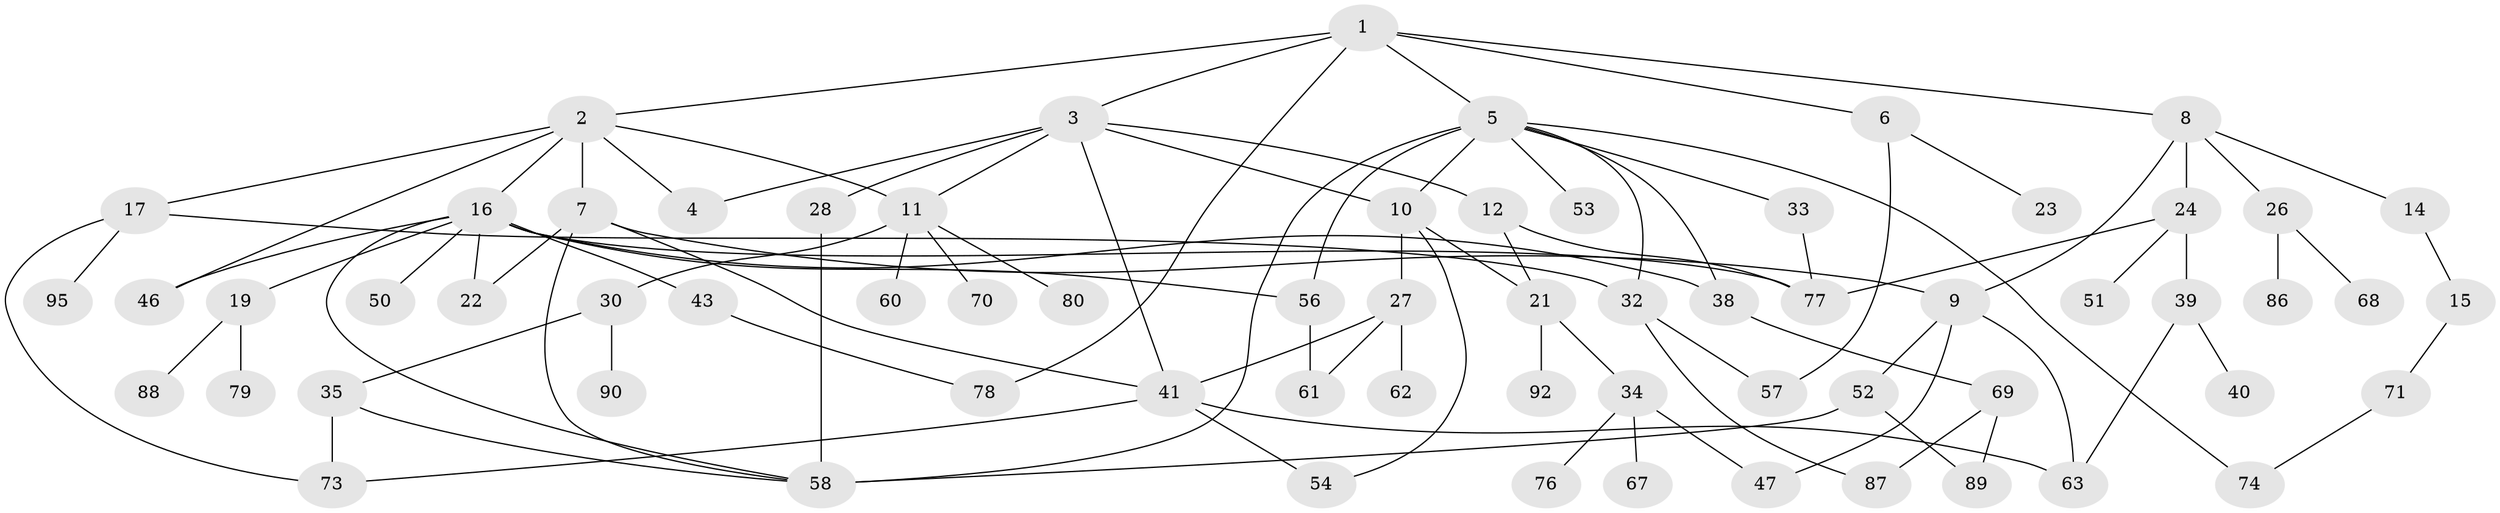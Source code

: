 // original degree distribution, {6: 0.020833333333333332, 7: 0.03125, 2: 0.3333333333333333, 3: 0.22916666666666666, 5: 0.052083333333333336, 8: 0.010416666666666666, 4: 0.11458333333333333, 1: 0.20833333333333334}
// Generated by graph-tools (version 1.1) at 2025/17/03/04/25 18:17:11]
// undirected, 67 vertices, 98 edges
graph export_dot {
graph [start="1"]
  node [color=gray90,style=filled];
  1;
  2;
  3;
  4 [super="+75"];
  5 [super="+45+29+13"];
  6;
  7;
  8;
  9 [super="+20+59"];
  10;
  11 [super="+18+25+31"];
  12 [super="+81"];
  14;
  15;
  16 [super="+36+42+44"];
  17;
  19 [super="+48"];
  21;
  22;
  23;
  24;
  26;
  27 [super="+96+72"];
  28;
  30;
  32 [super="+82"];
  33;
  34;
  35;
  38;
  39;
  40;
  41 [super="+94+55"];
  43;
  46;
  47;
  50;
  51;
  52;
  53;
  54;
  56 [super="+84"];
  57 [super="+93"];
  58 [super="+65+64"];
  60;
  61;
  62;
  63;
  67;
  68;
  69;
  70;
  71;
  73;
  74;
  76;
  77;
  78 [super="+83"];
  79;
  80;
  86;
  87;
  88;
  89;
  90;
  92;
  95;
  1 -- 2;
  1 -- 3;
  1 -- 5;
  1 -- 6;
  1 -- 8;
  1 -- 78;
  2 -- 7;
  2 -- 11;
  2 -- 16;
  2 -- 17;
  2 -- 46;
  2 -- 4;
  3 -- 4;
  3 -- 10;
  3 -- 12;
  3 -- 28;
  3 -- 41;
  3 -- 11;
  5 -- 56;
  5 -- 38;
  5 -- 10;
  5 -- 33;
  5 -- 74;
  5 -- 53;
  5 -- 32;
  5 -- 58 [weight=2];
  6 -- 23;
  6 -- 57;
  7 -- 22;
  7 -- 58;
  7 -- 41;
  7 -- 9;
  8 -- 9;
  8 -- 14;
  8 -- 24;
  8 -- 26;
  9 -- 52;
  9 -- 63;
  9 -- 47;
  10 -- 21;
  10 -- 27;
  10 -- 54;
  11 -- 30 [weight=2];
  11 -- 70;
  11 -- 80;
  11 -- 60;
  12 -- 77;
  12 -- 21;
  14 -- 15;
  15 -- 71;
  16 -- 19;
  16 -- 38;
  16 -- 43;
  16 -- 50;
  16 -- 22;
  16 -- 77;
  16 -- 46;
  16 -- 56;
  16 -- 58;
  17 -- 32;
  17 -- 73;
  17 -- 95;
  19 -- 88;
  19 -- 79;
  21 -- 34;
  21 -- 92;
  24 -- 39;
  24 -- 51;
  24 -- 77;
  26 -- 68;
  26 -- 86;
  27 -- 62;
  27 -- 41 [weight=2];
  27 -- 61;
  28 -- 58;
  30 -- 35;
  30 -- 90;
  32 -- 57;
  32 -- 87;
  33 -- 77;
  34 -- 47;
  34 -- 67;
  34 -- 76;
  35 -- 73;
  35 -- 58;
  38 -- 69;
  39 -- 40;
  39 -- 63;
  41 -- 73;
  41 -- 63;
  41 -- 54;
  43 -- 78;
  52 -- 89;
  52 -- 58;
  56 -- 61;
  69 -- 89;
  69 -- 87;
  71 -- 74;
}
